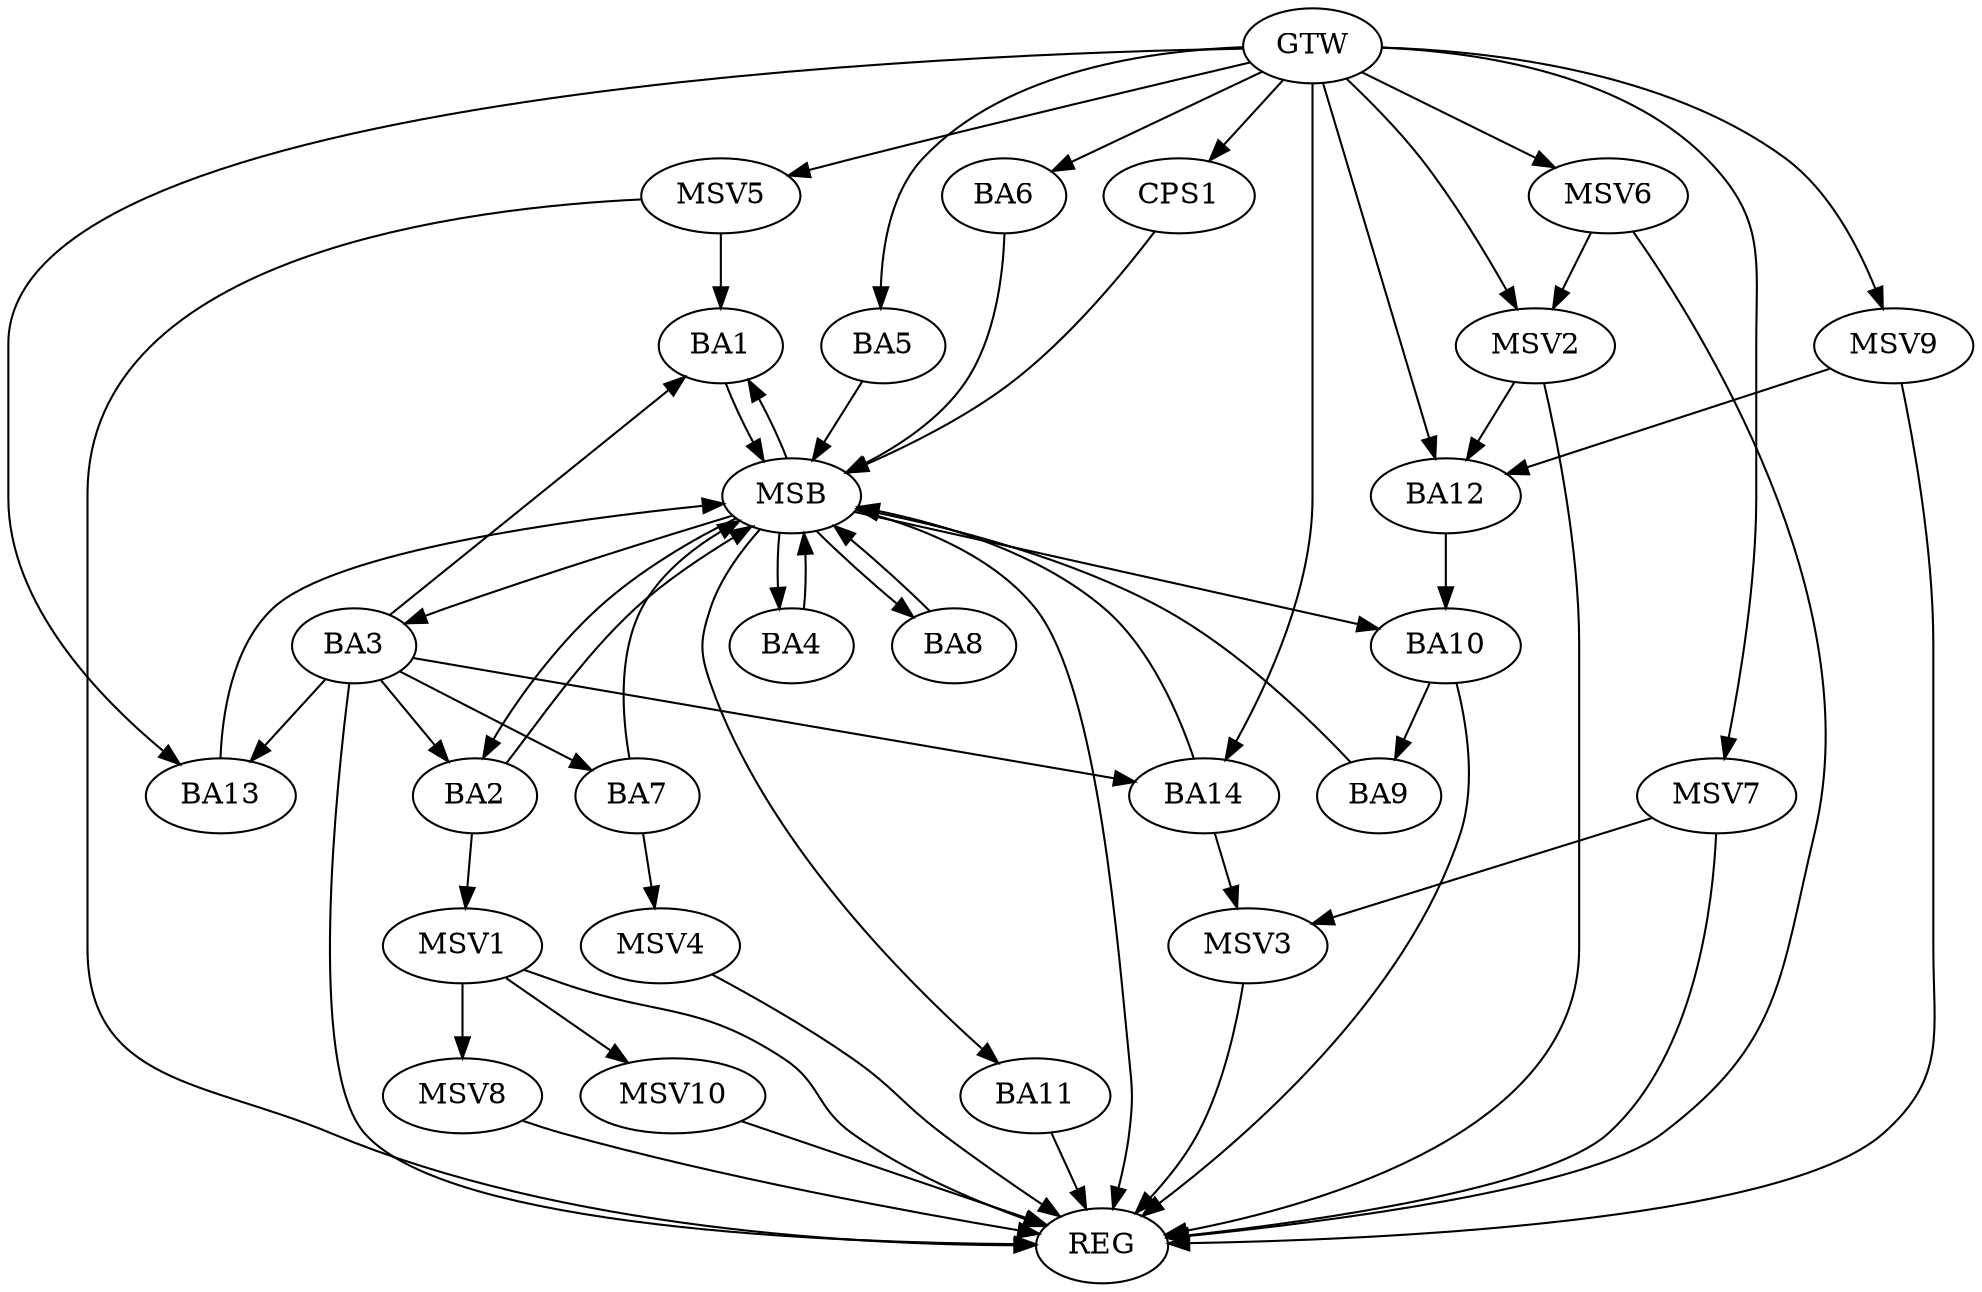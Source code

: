 strict digraph G {
  BA1 [ label="BA1" ];
  BA2 [ label="BA2" ];
  BA3 [ label="BA3" ];
  BA4 [ label="BA4" ];
  BA5 [ label="BA5" ];
  BA6 [ label="BA6" ];
  BA7 [ label="BA7" ];
  BA8 [ label="BA8" ];
  BA9 [ label="BA9" ];
  BA10 [ label="BA10" ];
  BA11 [ label="BA11" ];
  BA12 [ label="BA12" ];
  BA13 [ label="BA13" ];
  BA14 [ label="BA14" ];
  CPS1 [ label="CPS1" ];
  GTW [ label="GTW" ];
  REG [ label="REG" ];
  MSB [ label="MSB" ];
  MSV1 [ label="MSV1" ];
  MSV2 [ label="MSV2" ];
  MSV3 [ label="MSV3" ];
  MSV4 [ label="MSV4" ];
  MSV5 [ label="MSV5" ];
  MSV6 [ label="MSV6" ];
  MSV7 [ label="MSV7" ];
  MSV8 [ label="MSV8" ];
  MSV9 [ label="MSV9" ];
  MSV10 [ label="MSV10" ];
  BA3 -> BA1;
  BA10 -> BA9;
  BA12 -> BA10;
  GTW -> BA5;
  GTW -> BA6;
  GTW -> BA12;
  GTW -> BA13;
  GTW -> BA14;
  GTW -> CPS1;
  BA3 -> REG;
  BA10 -> REG;
  BA11 -> REG;
  BA1 -> MSB;
  MSB -> BA2;
  MSB -> REG;
  BA2 -> MSB;
  MSB -> BA1;
  BA4 -> MSB;
  MSB -> BA3;
  BA5 -> MSB;
  BA6 -> MSB;
  MSB -> BA4;
  BA7 -> MSB;
  BA8 -> MSB;
  BA9 -> MSB;
  BA13 -> MSB;
  MSB -> BA10;
  BA14 -> MSB;
  CPS1 -> MSB;
  MSB -> BA11;
  MSB -> BA8;
  BA3 -> BA13;
  BA3 -> BA14;
  BA3 -> BA2;
  BA3 -> BA7;
  BA2 -> MSV1;
  MSV1 -> REG;
  MSV2 -> BA12;
  GTW -> MSV2;
  MSV2 -> REG;
  BA14 -> MSV3;
  MSV3 -> REG;
  BA7 -> MSV4;
  MSV4 -> REG;
  MSV5 -> BA1;
  GTW -> MSV5;
  MSV5 -> REG;
  MSV6 -> MSV2;
  GTW -> MSV6;
  MSV6 -> REG;
  MSV7 -> MSV3;
  GTW -> MSV7;
  MSV7 -> REG;
  MSV1 -> MSV8;
  MSV8 -> REG;
  MSV9 -> BA12;
  GTW -> MSV9;
  MSV9 -> REG;
  MSV1 -> MSV10;
  MSV10 -> REG;
}
